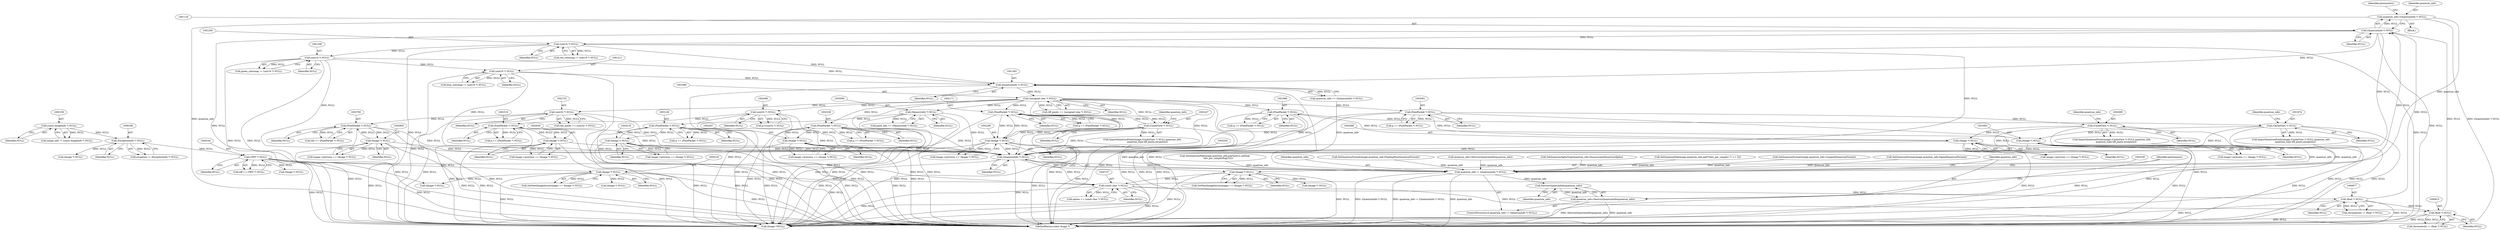 digraph "0_ImageMagick_c073a7712d82476b5fbee74856c46b88af9c3175@pointer" {
"1001113" [label="(Call,quantum_info=(QuantumInfo *) NULL)"];
"1001115" [label="(Call,(QuantumInfo *) NULL)"];
"1000876" [label="(Call,(float *) NULL)"];
"1000736" [label="(Call,(const char *) NULL)"];
"1000317" [label="(Call,(Image *) NULL)"];
"1000243" [label="(Call,(TIFF *) NULL)"];
"1000185" [label="(Call,(ExceptionInfo *) NULL)"];
"1000158" [label="(Call,(const ImageInfo *) NULL)"];
"1003255" [label="(Call,(QuantumInfo *) NULL)"];
"1001892" [label="(Call,(Image *) NULL)"];
"1001873" [label="(Call,(CacheView *) NULL)"];
"1001865" [label="(Call,(PixelPacket *) NULL)"];
"1001695" [label="(Call,(unsigned char *) NULL)"];
"1001382" [label="(Call,(QuantumInfo *) NULL)"];
"1001210" [label="(Call,(uint16 *) NULL)"];
"1001205" [label="(Call,(uint16 *) NULL)"];
"1001199" [label="(Call,(uint16 *) NULL)"];
"1002992" [label="(Call,(Image *) NULL)"];
"1002789" [label="(Call,(PixelPacket *) NULL)"];
"1002724" [label="(Call,(uint32 *) NULL)"];
"1002485" [label="(Call,(uint32 *) NULL)"];
"1002337" [label="(Call,(PixelPacket *) NULL)"];
"1002456" [label="(Call,(Image *) NULL)"];
"1002635" [label="(Call,(Image *) NULL)"];
"1002518" [label="(Call,(PixelPacket *) NULL)"];
"1002087" [label="(Call,(Image *) NULL)"];
"1002068" [label="(Call,(CacheView *) NULL)"];
"1002060" [label="(Call,(PixelPacket *) NULL)"];
"1003138" [label="(Call,(PixelPacket *) NULL)"];
"1003217" [label="(Call,(Image *) NULL)"];
"1003068" [label="(Call,(MemoryInfo *) NULL)"];
"1002170" [label="(Call,(PixelPacket *) NULL)"];
"1002265" [label="(Call,(Image *) NULL)"];
"1002246" [label="(Call,(CacheView *) NULL)"];
"1003338" [label="(Call,(Image *) NULL)"];
"1000914" [label="(Call,(float *) NULL)"];
"1003253" [label="(Call,quantum_info != (QuantumInfo *) NULL)"];
"1003260" [label="(Call,DestroyQuantumInfo(quantum_info))"];
"1003258" [label="(Call,quantum_info=DestroyQuantumInfo(quantum_info))"];
"1003264" [label="(Identifier,photometric)"];
"1000241" [label="(Call,tiff == (TIFF *) NULL)"];
"1003401" [label="(Call,(Image *)NULL)"];
"1001382" [label="(Call,(QuantumInfo *) NULL)"];
"1001796" [label="(Call,SetQuantumPad(image,quantum_info,pad*pow(2,ceil(log(\n          bits_per_sample)/log(2)))))"];
"1002722" [label="(Call,tile_pixels == (uint32 *) NULL)"];
"1001693" [label="(Call,tiff_pixels == (unsigned char *) NULL)"];
"1002994" [label="(Identifier,NULL)"];
"1000252" [label="(Call,(Image *) NULL)"];
"1001208" [label="(Call,blue_colormap != (uint16 *) NULL)"];
"1002071" [label="(Identifier,quantum_info)"];
"1002789" [label="(Call,(PixelPacket *) NULL)"];
"1003213" [label="(Call,image->previous == (Image *) NULL)"];
"1000738" [label="(Identifier,NULL)"];
"1000187" [label="(Identifier,NULL)"];
"1001697" [label="(Identifier,NULL)"];
"1000183" [label="(Call,exception != (ExceptionInfo *) NULL)"];
"1003254" [label="(Identifier,quantum_info)"];
"1001397" [label="(Call,SetQuantumFormat(image,quantum_info,UnsignedQuantumFormat))"];
"1001407" [label="(Call,SetQuantumFormat(image,quantum_info,SignedQuantumFormat))"];
"1000736" [label="(Call,(const char *) NULL)"];
"1002724" [label="(Call,(uint32 *) NULL)"];
"1002070" [label="(Identifier,NULL)"];
"1000876" [label="(Call,(float *) NULL)"];
"1001203" [label="(Call,green_colormap != (uint16 *) NULL)"];
"1002249" [label="(Identifier,quantum_info)"];
"1002170" [label="(Call,(PixelPacket *) NULL)"];
"1001210" [label="(Call,(uint16 *) NULL)"];
"1001384" [label="(Identifier,NULL)"];
"1000185" [label="(Call,(ExceptionInfo *) NULL)"];
"1002246" [label="(Call,(CacheView *) NULL)"];
"1002458" [label="(Identifier,NULL)"];
"1002635" [label="(Call,(Image *) NULL)"];
"1002172" [label="(Identifier,NULL)"];
"1001212" [label="(Identifier,NULL)"];
"1000734" [label="(Call,option == (const char *) NULL)"];
"1003253" [label="(Call,quantum_info != (QuantumInfo *) NULL)"];
"1000878" [label="(Identifier,NULL)"];
"1000336" [label="(Block,)"];
"1003136" [label="(Call,q == (PixelPacket *) NULL)"];
"1002267" [label="(Identifier,NULL)"];
"1003070" [label="(Identifier,NULL)"];
"1002988" [label="(Call,image->previous == (Image *) NULL)"];
"1000912" [label="(Call,chromaticity != (float *) NULL)"];
"1001121" [label="(Identifier,photometric)"];
"1001201" [label="(Identifier,NULL)"];
"1003259" [label="(Identifier,quantum_info)"];
"1003335" [label="(Call,GetNextImageInList(image) == (Image *) NULL)"];
"1002992" [label="(Call,(Image *) NULL)"];
"1003138" [label="(Call,(PixelPacket *) NULL)"];
"1001865" [label="(Call,(PixelPacket *) NULL)"];
"1002066" [label="(Call,ImportQuantumPixels(image,(CacheView *) NULL,quantum_info,\n            quantum_type,tiff_pixels,exception))"];
"1000245" [label="(Identifier,NULL)"];
"1003217" [label="(Call,(Image *) NULL)"];
"1001113" [label="(Call,quantum_info=(QuantumInfo *) NULL)"];
"1003257" [label="(Identifier,NULL)"];
"1000916" [label="(Identifier,NULL)"];
"1001871" [label="(Call,ImportQuantumPixels(image,(CacheView *) NULL,quantum_info,\n            quantum_type,tiff_pixels,exception))"];
"1002520" [label="(Identifier,NULL)"];
"1002452" [label="(Call,image->previous == (Image *) NULL)"];
"1002062" [label="(Identifier,NULL)"];
"1003258" [label="(Call,quantum_info=DestroyQuantumInfo(quantum_info))"];
"1002637" [label="(Identifier,NULL)"];
"1002487" [label="(Identifier,NULL)"];
"1001417" [label="(Call,SetQuantumFormat(image,quantum_info,FloatingPointQuantumFormat))"];
"1003252" [label="(ControlStructure,if (quantum_info != (QuantumInfo *) NULL))"];
"1003140" [label="(Identifier,NULL)"];
"1001888" [label="(Call,image->previous == (Image *) NULL)"];
"1001875" [label="(Identifier,NULL)"];
"1002483" [label="(Call,p=(uint32 *) NULL)"];
"1001114" [label="(Identifier,quantum_info)"];
"1000314" [label="(Call,GetNextImageInList(image) == (Image *) NULL)"];
"1000914" [label="(Call,(float *) NULL)"];
"1001428" [label="(Call,quantum_info=DestroyQuantumInfo(quantum_info))"];
"1001199" [label="(Call,(uint16 *) NULL)"];
"1001197" [label="(Call,red_colormap != (uint16 *) NULL)"];
"1002261" [label="(Call,image->previous == (Image *) NULL)"];
"1003407" [label="(MethodReturn,static Image *)"];
"1001873" [label="(Call,(CacheView *) NULL)"];
"1001863" [label="(Call,q == (PixelPacket *) NULL)"];
"1001695" [label="(Call,(unsigned char *) NULL)"];
"1002516" [label="(Call,q == (PixelPacket *) NULL)"];
"1003219" [label="(Identifier,NULL)"];
"1000158" [label="(Call,(const ImageInfo *) NULL)"];
"1001520" [label="(Call,SetQuantumAlphaType(quantum_info,DisassociatedQuantumAlpha))"];
"1003260" [label="(Call,DestroyQuantumInfo(quantum_info))"];
"1002058" [label="(Call,q == (PixelPacket *) NULL)"];
"1001115" [label="(Call,(QuantumInfo *) NULL)"];
"1002456" [label="(Call,(Image *) NULL)"];
"1003255" [label="(Call,(QuantumInfo *) NULL)"];
"1001380" [label="(Call,quantum_info == (QuantumInfo *) NULL)"];
"1002335" [label="(Call,q == (PixelPacket *) NULL)"];
"1001994" [label="(Call,SetQuantumPad(image,quantum_info,pad*((bits_per_sample+7) >> 3)))"];
"1000874" [label="(Call,chromaticity != (float *) NULL)"];
"1002060" [label="(Call,(PixelPacket *) NULL)"];
"1002089" [label="(Identifier,NULL)"];
"1001892" [label="(Call,(Image *) NULL)"];
"1000156" [label="(Call,image_info != (const ImageInfo *) NULL)"];
"1002518" [label="(Call,(PixelPacket *) NULL)"];
"1002248" [label="(Identifier,NULL)"];
"1001205" [label="(Call,(uint16 *) NULL)"];
"1003340" [label="(Identifier,NULL)"];
"1002265" [label="(Call,(Image *) NULL)"];
"1001876" [label="(Identifier,quantum_info)"];
"1003066" [label="(Call,pixel_info == (MemoryInfo *) NULL)"];
"1001117" [label="(Identifier,NULL)"];
"1002337" [label="(Call,(PixelPacket *) NULL)"];
"1001207" [label="(Identifier,NULL)"];
"1002726" [label="(Identifier,NULL)"];
"1002244" [label="(Call,ImportQuantumPixels(image,(CacheView *) NULL,quantum_info,\n              quantum_type,tiff_pixels,exception))"];
"1002068" [label="(Call,(CacheView *) NULL)"];
"1001894" [label="(Identifier,NULL)"];
"1002339" [label="(Identifier,NULL)"];
"1000328" [label="(Call,(Image *) NULL)"];
"1002485" [label="(Call,(uint32 *) NULL)"];
"1002083" [label="(Call,image->previous == (Image *) NULL)"];
"1002791" [label="(Identifier,NULL)"];
"1000215" [label="(Call,(Image *) NULL)"];
"1003338" [label="(Call,(Image *) NULL)"];
"1000319" [label="(Identifier,NULL)"];
"1002631" [label="(Call,image->previous == (Image *) NULL)"];
"1003261" [label="(Identifier,quantum_info)"];
"1002168" [label="(Call,q == (PixelPacket *) NULL)"];
"1000243" [label="(Call,(TIFF *) NULL)"];
"1001867" [label="(Identifier,NULL)"];
"1000317" [label="(Call,(Image *) NULL)"];
"1002087" [label="(Call,(Image *) NULL)"];
"1003068" [label="(Call,(MemoryInfo *) NULL)"];
"1000307" [label="(Call,(Image *) NULL)"];
"1000160" [label="(Identifier,NULL)"];
"1003347" [label="(Call,(Image *) NULL)"];
"1002787" [label="(Call,tile == (PixelPacket *) NULL)"];
"1001113" -> "1000336"  [label="AST: "];
"1001113" -> "1001115"  [label="CFG: "];
"1001114" -> "1001113"  [label="AST: "];
"1001115" -> "1001113"  [label="AST: "];
"1001121" -> "1001113"  [label="CFG: "];
"1001113" -> "1003407"  [label="DDG: quantum_info"];
"1001113" -> "1003407"  [label="DDG: (QuantumInfo *) NULL"];
"1001115" -> "1001113"  [label="DDG: NULL"];
"1001113" -> "1003253"  [label="DDG: quantum_info"];
"1001115" -> "1001117"  [label="CFG: "];
"1001116" -> "1001115"  [label="AST: "];
"1001117" -> "1001115"  [label="AST: "];
"1001115" -> "1003407"  [label="DDG: NULL"];
"1000876" -> "1001115"  [label="DDG: NULL"];
"1000914" -> "1001115"  [label="DDG: NULL"];
"1000736" -> "1001115"  [label="DDG: NULL"];
"1001115" -> "1001199"  [label="DDG: NULL"];
"1001115" -> "1001382"  [label="DDG: NULL"];
"1001115" -> "1003255"  [label="DDG: NULL"];
"1001115" -> "1003401"  [label="DDG: NULL"];
"1000876" -> "1000874"  [label="AST: "];
"1000876" -> "1000878"  [label="CFG: "];
"1000877" -> "1000876"  [label="AST: "];
"1000878" -> "1000876"  [label="AST: "];
"1000874" -> "1000876"  [label="CFG: "];
"1000876" -> "1003407"  [label="DDG: NULL"];
"1000876" -> "1000874"  [label="DDG: NULL"];
"1000736" -> "1000876"  [label="DDG: NULL"];
"1000876" -> "1000914"  [label="DDG: NULL"];
"1000876" -> "1003401"  [label="DDG: NULL"];
"1000736" -> "1000734"  [label="AST: "];
"1000736" -> "1000738"  [label="CFG: "];
"1000737" -> "1000736"  [label="AST: "];
"1000738" -> "1000736"  [label="AST: "];
"1000734" -> "1000736"  [label="CFG: "];
"1000736" -> "1003407"  [label="DDG: NULL"];
"1000736" -> "1000734"  [label="DDG: NULL"];
"1000317" -> "1000736"  [label="DDG: NULL"];
"1000243" -> "1000736"  [label="DDG: NULL"];
"1003255" -> "1000736"  [label="DDG: NULL"];
"1003338" -> "1000736"  [label="DDG: NULL"];
"1000736" -> "1000914"  [label="DDG: NULL"];
"1000736" -> "1003401"  [label="DDG: NULL"];
"1000317" -> "1000314"  [label="AST: "];
"1000317" -> "1000319"  [label="CFG: "];
"1000318" -> "1000317"  [label="AST: "];
"1000319" -> "1000317"  [label="AST: "];
"1000314" -> "1000317"  [label="CFG: "];
"1000317" -> "1003407"  [label="DDG: NULL"];
"1000317" -> "1000307"  [label="DDG: NULL"];
"1000317" -> "1000314"  [label="DDG: NULL"];
"1000243" -> "1000317"  [label="DDG: NULL"];
"1000317" -> "1000328"  [label="DDG: NULL"];
"1000317" -> "1003401"  [label="DDG: NULL"];
"1000243" -> "1000241"  [label="AST: "];
"1000243" -> "1000245"  [label="CFG: "];
"1000244" -> "1000243"  [label="AST: "];
"1000245" -> "1000243"  [label="AST: "];
"1000241" -> "1000243"  [label="CFG: "];
"1000243" -> "1003407"  [label="DDG: NULL"];
"1000243" -> "1000241"  [label="DDG: NULL"];
"1000185" -> "1000243"  [label="DDG: NULL"];
"1000243" -> "1000252"  [label="DDG: NULL"];
"1000243" -> "1000307"  [label="DDG: NULL"];
"1000243" -> "1003401"  [label="DDG: NULL"];
"1000185" -> "1000183"  [label="AST: "];
"1000185" -> "1000187"  [label="CFG: "];
"1000186" -> "1000185"  [label="AST: "];
"1000187" -> "1000185"  [label="AST: "];
"1000183" -> "1000185"  [label="CFG: "];
"1000185" -> "1000183"  [label="DDG: NULL"];
"1000158" -> "1000185"  [label="DDG: NULL"];
"1000185" -> "1000215"  [label="DDG: NULL"];
"1000158" -> "1000156"  [label="AST: "];
"1000158" -> "1000160"  [label="CFG: "];
"1000159" -> "1000158"  [label="AST: "];
"1000160" -> "1000158"  [label="AST: "];
"1000156" -> "1000158"  [label="CFG: "];
"1000158" -> "1000156"  [label="DDG: NULL"];
"1003255" -> "1003253"  [label="AST: "];
"1003255" -> "1003257"  [label="CFG: "];
"1003256" -> "1003255"  [label="AST: "];
"1003257" -> "1003255"  [label="AST: "];
"1003253" -> "1003255"  [label="CFG: "];
"1003255" -> "1003407"  [label="DDG: NULL"];
"1003255" -> "1003253"  [label="DDG: NULL"];
"1001892" -> "1003255"  [label="DDG: NULL"];
"1002992" -> "1003255"  [label="DDG: NULL"];
"1002485" -> "1003255"  [label="DDG: NULL"];
"1001873" -> "1003255"  [label="DDG: NULL"];
"1002789" -> "1003255"  [label="DDG: NULL"];
"1002337" -> "1003255"  [label="DDG: NULL"];
"1002635" -> "1003255"  [label="DDG: NULL"];
"1001695" -> "1003255"  [label="DDG: NULL"];
"1002087" -> "1003255"  [label="DDG: NULL"];
"1001865" -> "1003255"  [label="DDG: NULL"];
"1001205" -> "1003255"  [label="DDG: NULL"];
"1003138" -> "1003255"  [label="DDG: NULL"];
"1002456" -> "1003255"  [label="DDG: NULL"];
"1002060" -> "1003255"  [label="DDG: NULL"];
"1002170" -> "1003255"  [label="DDG: NULL"];
"1002265" -> "1003255"  [label="DDG: NULL"];
"1002518" -> "1003255"  [label="DDG: NULL"];
"1003217" -> "1003255"  [label="DDG: NULL"];
"1001210" -> "1003255"  [label="DDG: NULL"];
"1003068" -> "1003255"  [label="DDG: NULL"];
"1002246" -> "1003255"  [label="DDG: NULL"];
"1002068" -> "1003255"  [label="DDG: NULL"];
"1001199" -> "1003255"  [label="DDG: NULL"];
"1002724" -> "1003255"  [label="DDG: NULL"];
"1003255" -> "1003338"  [label="DDG: NULL"];
"1003255" -> "1003401"  [label="DDG: NULL"];
"1001892" -> "1001888"  [label="AST: "];
"1001892" -> "1001894"  [label="CFG: "];
"1001893" -> "1001892"  [label="AST: "];
"1001894" -> "1001892"  [label="AST: "];
"1001888" -> "1001892"  [label="CFG: "];
"1001892" -> "1003407"  [label="DDG: NULL"];
"1001892" -> "1001865"  [label="DDG: NULL"];
"1001892" -> "1001888"  [label="DDG: NULL"];
"1001873" -> "1001892"  [label="DDG: NULL"];
"1001892" -> "1003401"  [label="DDG: NULL"];
"1001873" -> "1001871"  [label="AST: "];
"1001873" -> "1001875"  [label="CFG: "];
"1001874" -> "1001873"  [label="AST: "];
"1001875" -> "1001873"  [label="AST: "];
"1001876" -> "1001873"  [label="CFG: "];
"1001873" -> "1003407"  [label="DDG: NULL"];
"1001873" -> "1001871"  [label="DDG: NULL"];
"1001865" -> "1001873"  [label="DDG: NULL"];
"1001873" -> "1003401"  [label="DDG: NULL"];
"1001865" -> "1001863"  [label="AST: "];
"1001865" -> "1001867"  [label="CFG: "];
"1001866" -> "1001865"  [label="AST: "];
"1001867" -> "1001865"  [label="AST: "];
"1001863" -> "1001865"  [label="CFG: "];
"1001865" -> "1003407"  [label="DDG: NULL"];
"1001865" -> "1001863"  [label="DDG: NULL"];
"1001695" -> "1001865"  [label="DDG: NULL"];
"1001865" -> "1003401"  [label="DDG: NULL"];
"1001695" -> "1001693"  [label="AST: "];
"1001695" -> "1001697"  [label="CFG: "];
"1001696" -> "1001695"  [label="AST: "];
"1001697" -> "1001695"  [label="AST: "];
"1001693" -> "1001695"  [label="CFG: "];
"1001695" -> "1003407"  [label="DDG: NULL"];
"1001695" -> "1001693"  [label="DDG: NULL"];
"1001382" -> "1001695"  [label="DDG: NULL"];
"1001695" -> "1002060"  [label="DDG: NULL"];
"1001695" -> "1002170"  [label="DDG: NULL"];
"1001695" -> "1002246"  [label="DDG: NULL"];
"1001695" -> "1002265"  [label="DDG: NULL"];
"1001695" -> "1002337"  [label="DDG: NULL"];
"1001695" -> "1002485"  [label="DDG: NULL"];
"1001695" -> "1002724"  [label="DDG: NULL"];
"1001695" -> "1003068"  [label="DDG: NULL"];
"1001695" -> "1003401"  [label="DDG: NULL"];
"1001382" -> "1001380"  [label="AST: "];
"1001382" -> "1001384"  [label="CFG: "];
"1001383" -> "1001382"  [label="AST: "];
"1001384" -> "1001382"  [label="AST: "];
"1001380" -> "1001382"  [label="CFG: "];
"1001382" -> "1003407"  [label="DDG: NULL"];
"1001382" -> "1001380"  [label="DDG: NULL"];
"1001210" -> "1001382"  [label="DDG: NULL"];
"1001205" -> "1001382"  [label="DDG: NULL"];
"1001199" -> "1001382"  [label="DDG: NULL"];
"1001382" -> "1003401"  [label="DDG: NULL"];
"1001210" -> "1001208"  [label="AST: "];
"1001210" -> "1001212"  [label="CFG: "];
"1001211" -> "1001210"  [label="AST: "];
"1001212" -> "1001210"  [label="AST: "];
"1001208" -> "1001210"  [label="CFG: "];
"1001210" -> "1003407"  [label="DDG: NULL"];
"1001210" -> "1001208"  [label="DDG: NULL"];
"1001205" -> "1001210"  [label="DDG: NULL"];
"1001210" -> "1003401"  [label="DDG: NULL"];
"1001205" -> "1001203"  [label="AST: "];
"1001205" -> "1001207"  [label="CFG: "];
"1001206" -> "1001205"  [label="AST: "];
"1001207" -> "1001205"  [label="AST: "];
"1001203" -> "1001205"  [label="CFG: "];
"1001205" -> "1003407"  [label="DDG: NULL"];
"1001205" -> "1001203"  [label="DDG: NULL"];
"1001199" -> "1001205"  [label="DDG: NULL"];
"1001205" -> "1003401"  [label="DDG: NULL"];
"1001199" -> "1001197"  [label="AST: "];
"1001199" -> "1001201"  [label="CFG: "];
"1001200" -> "1001199"  [label="AST: "];
"1001201" -> "1001199"  [label="AST: "];
"1001197" -> "1001199"  [label="CFG: "];
"1001199" -> "1003407"  [label="DDG: NULL"];
"1001199" -> "1001197"  [label="DDG: NULL"];
"1001199" -> "1003401"  [label="DDG: NULL"];
"1002992" -> "1002988"  [label="AST: "];
"1002992" -> "1002994"  [label="CFG: "];
"1002993" -> "1002992"  [label="AST: "];
"1002994" -> "1002992"  [label="AST: "];
"1002988" -> "1002992"  [label="CFG: "];
"1002992" -> "1003407"  [label="DDG: NULL"];
"1002992" -> "1002789"  [label="DDG: NULL"];
"1002992" -> "1002988"  [label="DDG: NULL"];
"1002789" -> "1002992"  [label="DDG: NULL"];
"1002992" -> "1003401"  [label="DDG: NULL"];
"1002789" -> "1002787"  [label="AST: "];
"1002789" -> "1002791"  [label="CFG: "];
"1002790" -> "1002789"  [label="AST: "];
"1002791" -> "1002789"  [label="AST: "];
"1002787" -> "1002789"  [label="CFG: "];
"1002789" -> "1003407"  [label="DDG: NULL"];
"1002789" -> "1002787"  [label="DDG: NULL"];
"1002724" -> "1002789"  [label="DDG: NULL"];
"1002789" -> "1003401"  [label="DDG: NULL"];
"1002724" -> "1002722"  [label="AST: "];
"1002724" -> "1002726"  [label="CFG: "];
"1002725" -> "1002724"  [label="AST: "];
"1002726" -> "1002724"  [label="AST: "];
"1002722" -> "1002724"  [label="CFG: "];
"1002724" -> "1003407"  [label="DDG: NULL"];
"1002724" -> "1002722"  [label="DDG: NULL"];
"1002724" -> "1003401"  [label="DDG: NULL"];
"1002485" -> "1002483"  [label="AST: "];
"1002485" -> "1002487"  [label="CFG: "];
"1002486" -> "1002485"  [label="AST: "];
"1002487" -> "1002485"  [label="AST: "];
"1002483" -> "1002485"  [label="CFG: "];
"1002485" -> "1003407"  [label="DDG: NULL"];
"1002485" -> "1002483"  [label="DDG: NULL"];
"1002485" -> "1002518"  [label="DDG: NULL"];
"1002485" -> "1003401"  [label="DDG: NULL"];
"1002337" -> "1002335"  [label="AST: "];
"1002337" -> "1002339"  [label="CFG: "];
"1002338" -> "1002337"  [label="AST: "];
"1002339" -> "1002337"  [label="AST: "];
"1002335" -> "1002337"  [label="CFG: "];
"1002337" -> "1003407"  [label="DDG: NULL"];
"1002337" -> "1002335"  [label="DDG: NULL"];
"1002456" -> "1002337"  [label="DDG: NULL"];
"1002337" -> "1002456"  [label="DDG: NULL"];
"1002337" -> "1003401"  [label="DDG: NULL"];
"1002456" -> "1002452"  [label="AST: "];
"1002456" -> "1002458"  [label="CFG: "];
"1002457" -> "1002456"  [label="AST: "];
"1002458" -> "1002456"  [label="AST: "];
"1002452" -> "1002456"  [label="CFG: "];
"1002456" -> "1003407"  [label="DDG: NULL"];
"1002456" -> "1002452"  [label="DDG: NULL"];
"1002456" -> "1003401"  [label="DDG: NULL"];
"1002635" -> "1002631"  [label="AST: "];
"1002635" -> "1002637"  [label="CFG: "];
"1002636" -> "1002635"  [label="AST: "];
"1002637" -> "1002635"  [label="AST: "];
"1002631" -> "1002635"  [label="CFG: "];
"1002635" -> "1003407"  [label="DDG: NULL"];
"1002635" -> "1002518"  [label="DDG: NULL"];
"1002635" -> "1002631"  [label="DDG: NULL"];
"1002518" -> "1002635"  [label="DDG: NULL"];
"1002635" -> "1003401"  [label="DDG: NULL"];
"1002518" -> "1002516"  [label="AST: "];
"1002518" -> "1002520"  [label="CFG: "];
"1002519" -> "1002518"  [label="AST: "];
"1002520" -> "1002518"  [label="AST: "];
"1002516" -> "1002518"  [label="CFG: "];
"1002518" -> "1003407"  [label="DDG: NULL"];
"1002518" -> "1002516"  [label="DDG: NULL"];
"1002518" -> "1003401"  [label="DDG: NULL"];
"1002087" -> "1002083"  [label="AST: "];
"1002087" -> "1002089"  [label="CFG: "];
"1002088" -> "1002087"  [label="AST: "];
"1002089" -> "1002087"  [label="AST: "];
"1002083" -> "1002087"  [label="CFG: "];
"1002087" -> "1003407"  [label="DDG: NULL"];
"1002087" -> "1002060"  [label="DDG: NULL"];
"1002087" -> "1002083"  [label="DDG: NULL"];
"1002068" -> "1002087"  [label="DDG: NULL"];
"1002087" -> "1003401"  [label="DDG: NULL"];
"1002068" -> "1002066"  [label="AST: "];
"1002068" -> "1002070"  [label="CFG: "];
"1002069" -> "1002068"  [label="AST: "];
"1002070" -> "1002068"  [label="AST: "];
"1002071" -> "1002068"  [label="CFG: "];
"1002068" -> "1003407"  [label="DDG: NULL"];
"1002068" -> "1002066"  [label="DDG: NULL"];
"1002060" -> "1002068"  [label="DDG: NULL"];
"1002068" -> "1003401"  [label="DDG: NULL"];
"1002060" -> "1002058"  [label="AST: "];
"1002060" -> "1002062"  [label="CFG: "];
"1002061" -> "1002060"  [label="AST: "];
"1002062" -> "1002060"  [label="AST: "];
"1002058" -> "1002060"  [label="CFG: "];
"1002060" -> "1003407"  [label="DDG: NULL"];
"1002060" -> "1002058"  [label="DDG: NULL"];
"1002060" -> "1003401"  [label="DDG: NULL"];
"1003138" -> "1003136"  [label="AST: "];
"1003138" -> "1003140"  [label="CFG: "];
"1003139" -> "1003138"  [label="AST: "];
"1003140" -> "1003138"  [label="AST: "];
"1003136" -> "1003138"  [label="CFG: "];
"1003138" -> "1003407"  [label="DDG: NULL"];
"1003138" -> "1003136"  [label="DDG: NULL"];
"1003217" -> "1003138"  [label="DDG: NULL"];
"1003068" -> "1003138"  [label="DDG: NULL"];
"1003138" -> "1003217"  [label="DDG: NULL"];
"1003138" -> "1003401"  [label="DDG: NULL"];
"1003217" -> "1003213"  [label="AST: "];
"1003217" -> "1003219"  [label="CFG: "];
"1003218" -> "1003217"  [label="AST: "];
"1003219" -> "1003217"  [label="AST: "];
"1003213" -> "1003217"  [label="CFG: "];
"1003217" -> "1003407"  [label="DDG: NULL"];
"1003217" -> "1003213"  [label="DDG: NULL"];
"1003217" -> "1003401"  [label="DDG: NULL"];
"1003068" -> "1003066"  [label="AST: "];
"1003068" -> "1003070"  [label="CFG: "];
"1003069" -> "1003068"  [label="AST: "];
"1003070" -> "1003068"  [label="AST: "];
"1003066" -> "1003068"  [label="CFG: "];
"1003068" -> "1003407"  [label="DDG: NULL"];
"1003068" -> "1003066"  [label="DDG: NULL"];
"1003068" -> "1003401"  [label="DDG: NULL"];
"1002170" -> "1002168"  [label="AST: "];
"1002170" -> "1002172"  [label="CFG: "];
"1002171" -> "1002170"  [label="AST: "];
"1002172" -> "1002170"  [label="AST: "];
"1002168" -> "1002170"  [label="CFG: "];
"1002170" -> "1003407"  [label="DDG: NULL"];
"1002170" -> "1002168"  [label="DDG: NULL"];
"1002265" -> "1002170"  [label="DDG: NULL"];
"1002246" -> "1002170"  [label="DDG: NULL"];
"1002170" -> "1002246"  [label="DDG: NULL"];
"1002170" -> "1002265"  [label="DDG: NULL"];
"1002170" -> "1003401"  [label="DDG: NULL"];
"1002265" -> "1002261"  [label="AST: "];
"1002265" -> "1002267"  [label="CFG: "];
"1002266" -> "1002265"  [label="AST: "];
"1002267" -> "1002265"  [label="AST: "];
"1002261" -> "1002265"  [label="CFG: "];
"1002265" -> "1003407"  [label="DDG: NULL"];
"1002265" -> "1002261"  [label="DDG: NULL"];
"1002246" -> "1002265"  [label="DDG: NULL"];
"1002265" -> "1003401"  [label="DDG: NULL"];
"1002246" -> "1002244"  [label="AST: "];
"1002246" -> "1002248"  [label="CFG: "];
"1002247" -> "1002246"  [label="AST: "];
"1002248" -> "1002246"  [label="AST: "];
"1002249" -> "1002246"  [label="CFG: "];
"1002246" -> "1003407"  [label="DDG: NULL"];
"1002246" -> "1002244"  [label="DDG: NULL"];
"1002246" -> "1003401"  [label="DDG: NULL"];
"1003338" -> "1003335"  [label="AST: "];
"1003338" -> "1003340"  [label="CFG: "];
"1003339" -> "1003338"  [label="AST: "];
"1003340" -> "1003338"  [label="AST: "];
"1003335" -> "1003338"  [label="CFG: "];
"1003338" -> "1003407"  [label="DDG: NULL"];
"1003338" -> "1003335"  [label="DDG: NULL"];
"1003338" -> "1003347"  [label="DDG: NULL"];
"1003338" -> "1003401"  [label="DDG: NULL"];
"1000914" -> "1000912"  [label="AST: "];
"1000914" -> "1000916"  [label="CFG: "];
"1000915" -> "1000914"  [label="AST: "];
"1000916" -> "1000914"  [label="AST: "];
"1000912" -> "1000914"  [label="CFG: "];
"1000914" -> "1003407"  [label="DDG: NULL"];
"1000914" -> "1000912"  [label="DDG: NULL"];
"1000914" -> "1003401"  [label="DDG: NULL"];
"1003253" -> "1003252"  [label="AST: "];
"1003254" -> "1003253"  [label="AST: "];
"1003259" -> "1003253"  [label="CFG: "];
"1003264" -> "1003253"  [label="CFG: "];
"1003253" -> "1003407"  [label="DDG: (QuantumInfo *) NULL"];
"1003253" -> "1003407"  [label="DDG: quantum_info != (QuantumInfo *) NULL"];
"1003253" -> "1003407"  [label="DDG: quantum_info"];
"1001520" -> "1003253"  [label="DDG: quantum_info"];
"1002066" -> "1003253"  [label="DDG: quantum_info"];
"1001417" -> "1003253"  [label="DDG: quantum_info"];
"1001994" -> "1003253"  [label="DDG: quantum_info"];
"1002244" -> "1003253"  [label="DDG: quantum_info"];
"1001407" -> "1003253"  [label="DDG: quantum_info"];
"1001796" -> "1003253"  [label="DDG: quantum_info"];
"1001397" -> "1003253"  [label="DDG: quantum_info"];
"1001428" -> "1003253"  [label="DDG: quantum_info"];
"1001871" -> "1003253"  [label="DDG: quantum_info"];
"1001380" -> "1003253"  [label="DDG: quantum_info"];
"1003253" -> "1003260"  [label="DDG: quantum_info"];
"1003260" -> "1003258"  [label="AST: "];
"1003260" -> "1003261"  [label="CFG: "];
"1003261" -> "1003260"  [label="AST: "];
"1003258" -> "1003260"  [label="CFG: "];
"1003260" -> "1003258"  [label="DDG: quantum_info"];
"1003258" -> "1003252"  [label="AST: "];
"1003259" -> "1003258"  [label="AST: "];
"1003264" -> "1003258"  [label="CFG: "];
"1003258" -> "1003407"  [label="DDG: quantum_info"];
"1003258" -> "1003407"  [label="DDG: DestroyQuantumInfo(quantum_info)"];
}
